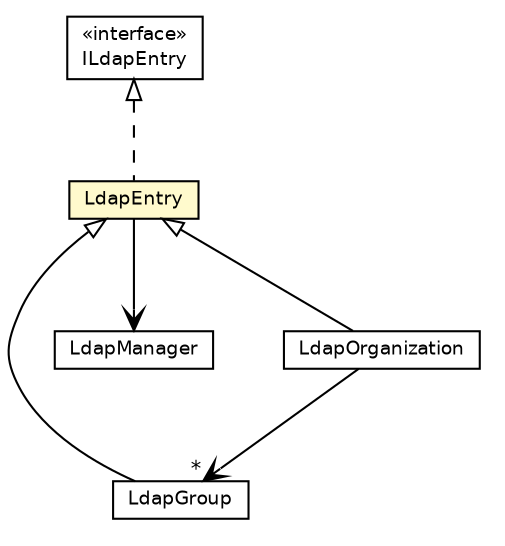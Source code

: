 #!/usr/local/bin/dot
#
# Class diagram 
# Generated by UmlGraph version 4.6 (http://www.spinellis.gr/sw/umlgraph)
#

digraph G {
	edge [fontname="Helvetica",fontsize=10,labelfontname="Helvetica",labelfontsize=10];
	node [fontname="Helvetica",fontsize=10,shape=plaintext];
	// ca.tnt.ldaputils.ILdapEntry
	c294 [label=<<table border="0" cellborder="1" cellspacing="0" cellpadding="2" port="p" href="./ILdapEntry.html">
		<tr><td><table border="0" cellspacing="0" cellpadding="1">
			<tr><td> &laquo;interface&raquo; </td></tr>
			<tr><td> ILdapEntry </td></tr>
		</table></td></tr>
		</table>>, fontname="Helvetica", fontcolor="black", fontsize=9.0];
	// ca.tnt.ldaputils.LdapGroup
	c295 [label=<<table border="0" cellborder="1" cellspacing="0" cellpadding="2" port="p" href="./LdapGroup.html">
		<tr><td><table border="0" cellspacing="0" cellpadding="1">
			<tr><td> LdapGroup </td></tr>
		</table></td></tr>
		</table>>, fontname="Helvetica", fontcolor="black", fontsize=9.0];
	// ca.tnt.ldaputils.LdapManager
	c296 [label=<<table border="0" cellborder="1" cellspacing="0" cellpadding="2" port="p" href="./LdapManager.html">
		<tr><td><table border="0" cellspacing="0" cellpadding="1">
			<tr><td> LdapManager </td></tr>
		</table></td></tr>
		</table>>, fontname="Helvetica", fontcolor="black", fontsize=9.0];
	// ca.tnt.ldaputils.LdapOrganization
	c298 [label=<<table border="0" cellborder="1" cellspacing="0" cellpadding="2" port="p" href="./LdapOrganization.html">
		<tr><td><table border="0" cellspacing="0" cellpadding="1">
			<tr><td> LdapOrganization </td></tr>
		</table></td></tr>
		</table>>, fontname="Helvetica", fontcolor="black", fontsize=9.0];
	// ca.tnt.ldaputils.LdapEntry
	c299 [label=<<table border="0" cellborder="1" cellspacing="0" cellpadding="2" port="p" bgcolor="lemonChiffon" href="./LdapEntry.html">
		<tr><td><table border="0" cellspacing="0" cellpadding="1">
			<tr><td> LdapEntry </td></tr>
		</table></td></tr>
		</table>>, fontname="Helvetica", fontcolor="black", fontsize=9.0];
	//ca.tnt.ldaputils.LdapGroup extends ca.tnt.ldaputils.LdapEntry
	c299:p -> c295:p [dir=back,arrowtail=empty];
	//ca.tnt.ldaputils.LdapOrganization extends ca.tnt.ldaputils.LdapEntry
	c299:p -> c298:p [dir=back,arrowtail=empty];
	//ca.tnt.ldaputils.LdapEntry implements ca.tnt.ldaputils.ILdapEntry
	c294:p -> c299:p [dir=back,arrowtail=empty,style=dashed];
	// ca.tnt.ldaputils.LdapOrganization NAVASSOC ca.tnt.ldaputils.LdapGroup
	c298:p -> c295:p [taillabel="", label="", headlabel="*", fontname="Helvetica", fontcolor="black", fontsize=10.0, color="black", arrowhead=open];
	// ca.tnt.ldaputils.LdapEntry NAVASSOC ca.tnt.ldaputils.LdapManager
	c299:p -> c296:p [taillabel="", label="", headlabel="", fontname="Helvetica", fontcolor="black", fontsize=10.0, color="black", arrowhead=open];
}

